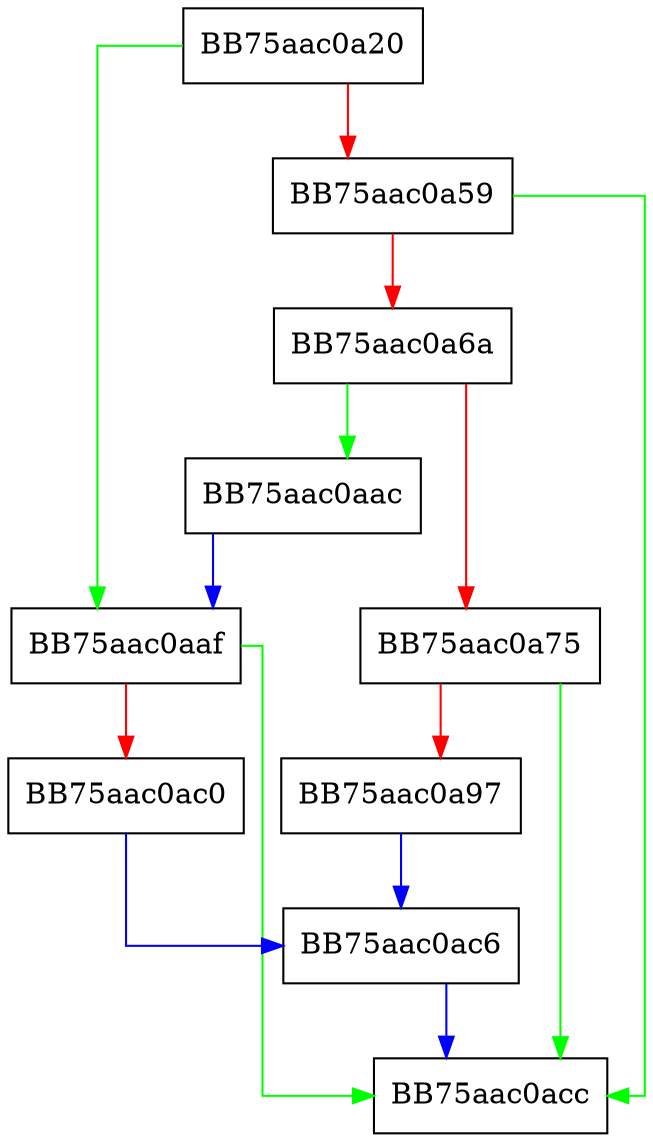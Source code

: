 digraph decode {
  node [shape="box"];
  graph [splines=ortho];
  BB75aac0a20 -> BB75aac0aaf [color="green"];
  BB75aac0a20 -> BB75aac0a59 [color="red"];
  BB75aac0a59 -> BB75aac0acc [color="green"];
  BB75aac0a59 -> BB75aac0a6a [color="red"];
  BB75aac0a6a -> BB75aac0aac [color="green"];
  BB75aac0a6a -> BB75aac0a75 [color="red"];
  BB75aac0a75 -> BB75aac0acc [color="green"];
  BB75aac0a75 -> BB75aac0a97 [color="red"];
  BB75aac0a97 -> BB75aac0ac6 [color="blue"];
  BB75aac0aac -> BB75aac0aaf [color="blue"];
  BB75aac0aaf -> BB75aac0acc [color="green"];
  BB75aac0aaf -> BB75aac0ac0 [color="red"];
  BB75aac0ac0 -> BB75aac0ac6 [color="blue"];
  BB75aac0ac6 -> BB75aac0acc [color="blue"];
}